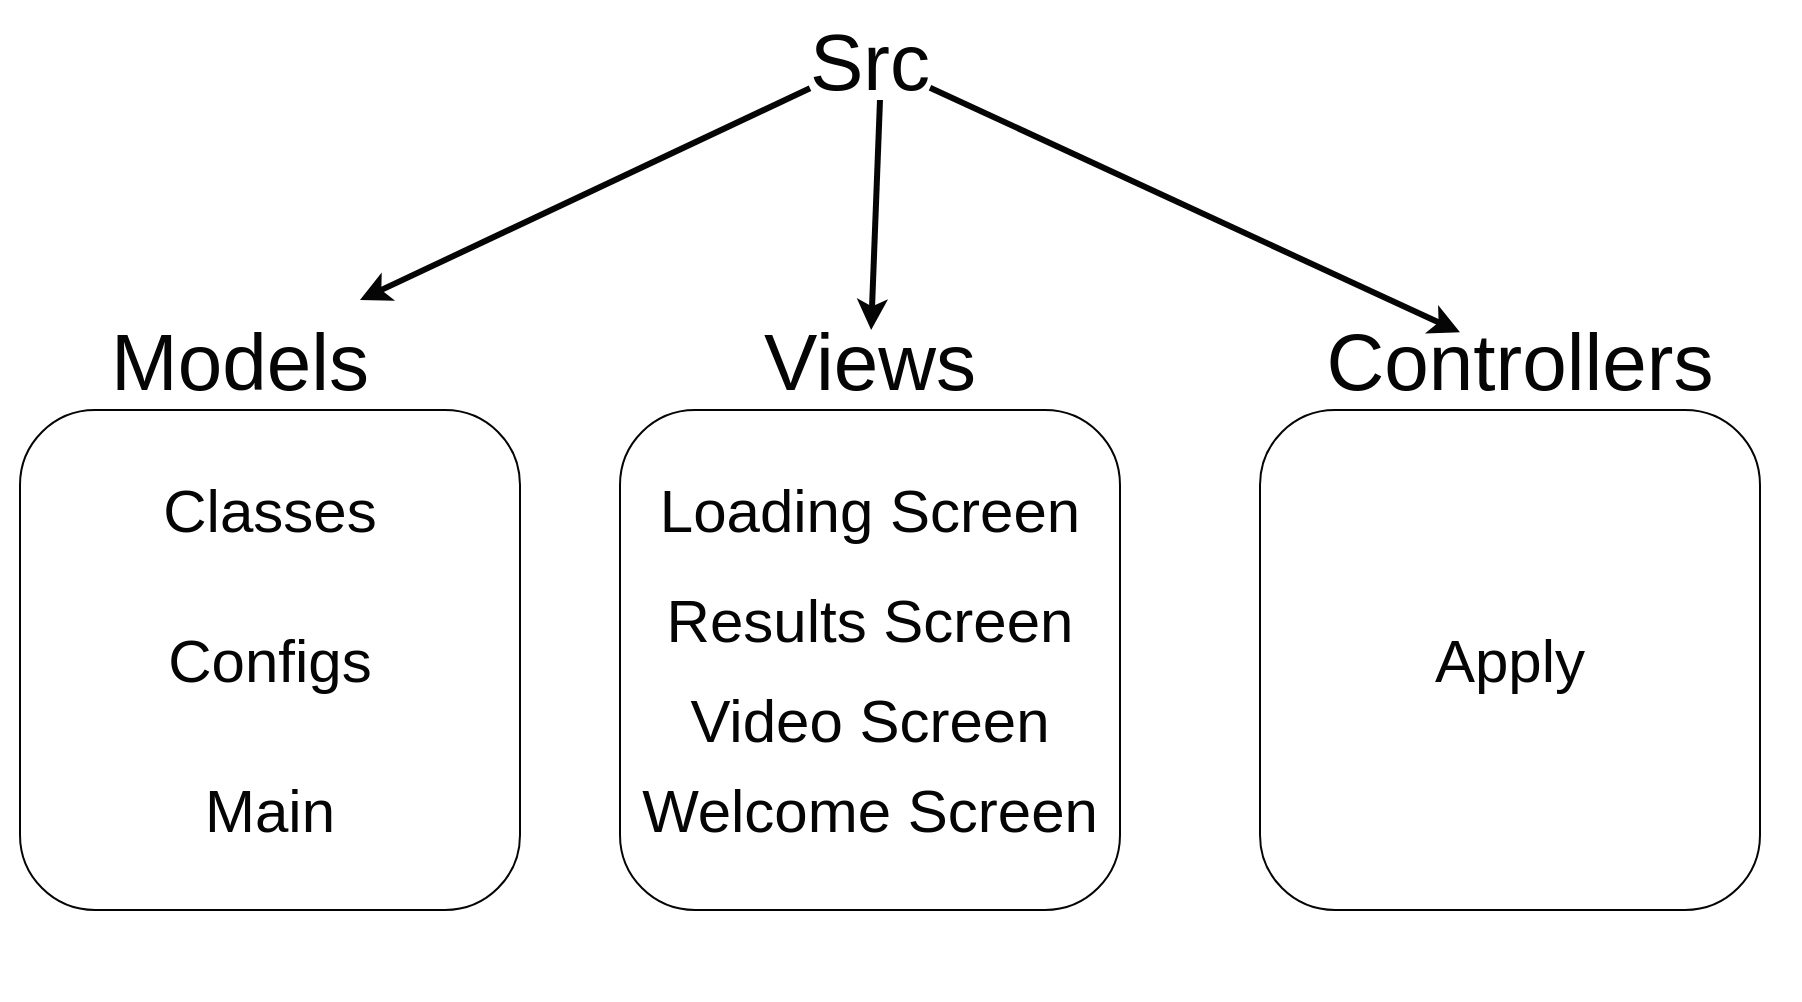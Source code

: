 <mxfile>
    <diagram id="2JRzOGT-S3rhyz2xS85h" name="Page-1">
        <mxGraphModel dx="2336" dy="637" grid="1" gridSize="10" guides="1" tooltips="1" connect="1" arrows="1" fold="1" page="1" pageScale="1" pageWidth="850" pageHeight="1100" math="0" shadow="0">
            <root>
                <mxCell id="0"/>
                <mxCell id="1" parent="0"/>
                <mxCell id="2" value="" style="whiteSpace=wrap;html=1;fillColor=#FFFFFF;strokeColor=none;" vertex="1" parent="1">
                    <mxGeometry x="-460" y="230" width="900" height="500" as="geometry"/>
                </mxCell>
                <mxCell id="3" value="" style="rounded=1;whiteSpace=wrap;html=1;fillColor=#FFFFFF;strokeColor=#050505;" vertex="1" parent="1">
                    <mxGeometry x="-450" y="435" width="250" height="250" as="geometry"/>
                </mxCell>
                <mxCell id="21" style="edgeStyle=none;html=1;fontSize=40;fontColor=#050505;strokeColor=#050505;strokeWidth=3;" edge="1" parent="1" source="5">
                    <mxGeometry relative="1" as="geometry">
                        <mxPoint x="-280" y="380" as="targetPoint"/>
                    </mxGeometry>
                </mxCell>
                <mxCell id="22" style="edgeStyle=none;html=1;strokeColor=#050505;fontSize=40;fontColor=#050505;strokeWidth=3;" edge="1" parent="1" target="7">
                    <mxGeometry relative="1" as="geometry">
                        <mxPoint x="-20" y="280" as="sourcePoint"/>
                    </mxGeometry>
                </mxCell>
                <mxCell id="23" style="edgeStyle=none;html=1;strokeColor=#050505;strokeWidth=3;fontSize=40;fontColor=#050505;" edge="1" parent="1" source="5" target="8">
                    <mxGeometry relative="1" as="geometry"/>
                </mxCell>
                <mxCell id="5" value="&lt;font style=&quot;font-size: 40px;&quot; color=&quot;#050505&quot;&gt;Src&lt;/font&gt;" style="text;html=1;strokeColor=none;fillColor=none;align=center;verticalAlign=middle;whiteSpace=wrap;rounded=0;fontSize=40;" vertex="1" parent="1">
                    <mxGeometry x="-55" y="245" width="60" height="30" as="geometry"/>
                </mxCell>
                <mxCell id="6" value="&lt;font style=&quot;font-size: 40px;&quot; color=&quot;#050505&quot;&gt;Models&lt;/font&gt;" style="text;html=1;strokeColor=none;fillColor=none;align=center;verticalAlign=middle;whiteSpace=wrap;rounded=0;" vertex="1" parent="1">
                    <mxGeometry x="-370" y="395" width="60" height="30" as="geometry"/>
                </mxCell>
                <mxCell id="7" value="&lt;font style=&quot;font-size: 40px;&quot; color=&quot;#050505&quot;&gt;Views&lt;/font&gt;" style="text;html=1;strokeColor=none;fillColor=none;align=center;verticalAlign=middle;whiteSpace=wrap;rounded=0;" vertex="1" parent="1">
                    <mxGeometry x="-55" y="395" width="60" height="30" as="geometry"/>
                </mxCell>
                <mxCell id="8" value="&lt;font style=&quot;font-size: 40px;&quot; color=&quot;#050505&quot;&gt;Controllers&lt;/font&gt;" style="text;html=1;strokeColor=none;fillColor=none;align=center;verticalAlign=middle;whiteSpace=wrap;rounded=0;" vertex="1" parent="1">
                    <mxGeometry x="270" y="395" width="60" height="30" as="geometry"/>
                </mxCell>
                <mxCell id="9" value="" style="rounded=1;whiteSpace=wrap;html=1;fillColor=#FFFFFF;strokeColor=#050505;" vertex="1" parent="1">
                    <mxGeometry x="-150" y="435" width="250" height="250" as="geometry"/>
                </mxCell>
                <mxCell id="10" value="" style="rounded=1;whiteSpace=wrap;html=1;fillColor=#FFFFFF;strokeColor=#050505;" vertex="1" parent="1">
                    <mxGeometry x="170" y="435" width="250" height="250" as="geometry"/>
                </mxCell>
                <mxCell id="12" value="&lt;font style=&quot;font-size: 30px;&quot; color=&quot;#050505&quot;&gt;Classes&lt;/font&gt;" style="text;html=1;strokeColor=none;fillColor=none;align=center;verticalAlign=middle;whiteSpace=wrap;rounded=0;" vertex="1" parent="1">
                    <mxGeometry x="-450" y="470" width="250" height="30" as="geometry"/>
                </mxCell>
                <mxCell id="13" value="&lt;font style=&quot;font-size: 30px;&quot; color=&quot;#050505&quot;&gt;Configs&lt;/font&gt;" style="text;html=1;strokeColor=none;fillColor=none;align=center;verticalAlign=middle;whiteSpace=wrap;rounded=0;" vertex="1" parent="1">
                    <mxGeometry x="-450" y="545" width="250" height="30" as="geometry"/>
                </mxCell>
                <mxCell id="14" value="&lt;font style=&quot;font-size: 30px;&quot; color=&quot;#050505&quot;&gt;Main&lt;/font&gt;" style="text;html=1;strokeColor=none;fillColor=none;align=center;verticalAlign=middle;whiteSpace=wrap;rounded=0;" vertex="1" parent="1">
                    <mxGeometry x="-450" y="620" width="250" height="30" as="geometry"/>
                </mxCell>
                <mxCell id="15" value="&lt;font style=&quot;font-size: 30px;&quot; color=&quot;#050505&quot;&gt;Loading Screen&lt;/font&gt;" style="text;html=1;strokeColor=none;fillColor=none;align=center;verticalAlign=middle;whiteSpace=wrap;rounded=0;" vertex="1" parent="1">
                    <mxGeometry x="-150" y="470" width="250" height="30" as="geometry"/>
                </mxCell>
                <mxCell id="16" value="&lt;font style=&quot;font-size: 30px;&quot; color=&quot;#050505&quot;&gt;Results Screen&lt;/font&gt;" style="text;html=1;strokeColor=none;fillColor=none;align=center;verticalAlign=middle;whiteSpace=wrap;rounded=0;" vertex="1" parent="1">
                    <mxGeometry x="-150" y="525" width="250" height="30" as="geometry"/>
                </mxCell>
                <mxCell id="17" value="&lt;font style=&quot;font-size: 30px;&quot; color=&quot;#050505&quot;&gt;Video Screen&lt;/font&gt;" style="text;html=1;strokeColor=none;fillColor=none;align=center;verticalAlign=middle;whiteSpace=wrap;rounded=0;" vertex="1" parent="1">
                    <mxGeometry x="-150" y="575" width="250" height="30" as="geometry"/>
                </mxCell>
                <mxCell id="18" value="&lt;font style=&quot;font-size: 30px;&quot; color=&quot;#050505&quot;&gt;Welcome Screen&lt;/font&gt;" style="text;html=1;strokeColor=none;fillColor=none;align=center;verticalAlign=middle;whiteSpace=wrap;rounded=0;" vertex="1" parent="1">
                    <mxGeometry x="-150" y="620" width="250" height="30" as="geometry"/>
                </mxCell>
                <mxCell id="19" value="&lt;font style=&quot;font-size: 30px;&quot; color=&quot;#050505&quot;&gt;Apply&lt;/font&gt;" style="text;html=1;strokeColor=none;fillColor=none;align=center;verticalAlign=middle;whiteSpace=wrap;rounded=0;" vertex="1" parent="1">
                    <mxGeometry x="170" y="545" width="250" height="30" as="geometry"/>
                </mxCell>
            </root>
        </mxGraphModel>
    </diagram>
</mxfile>